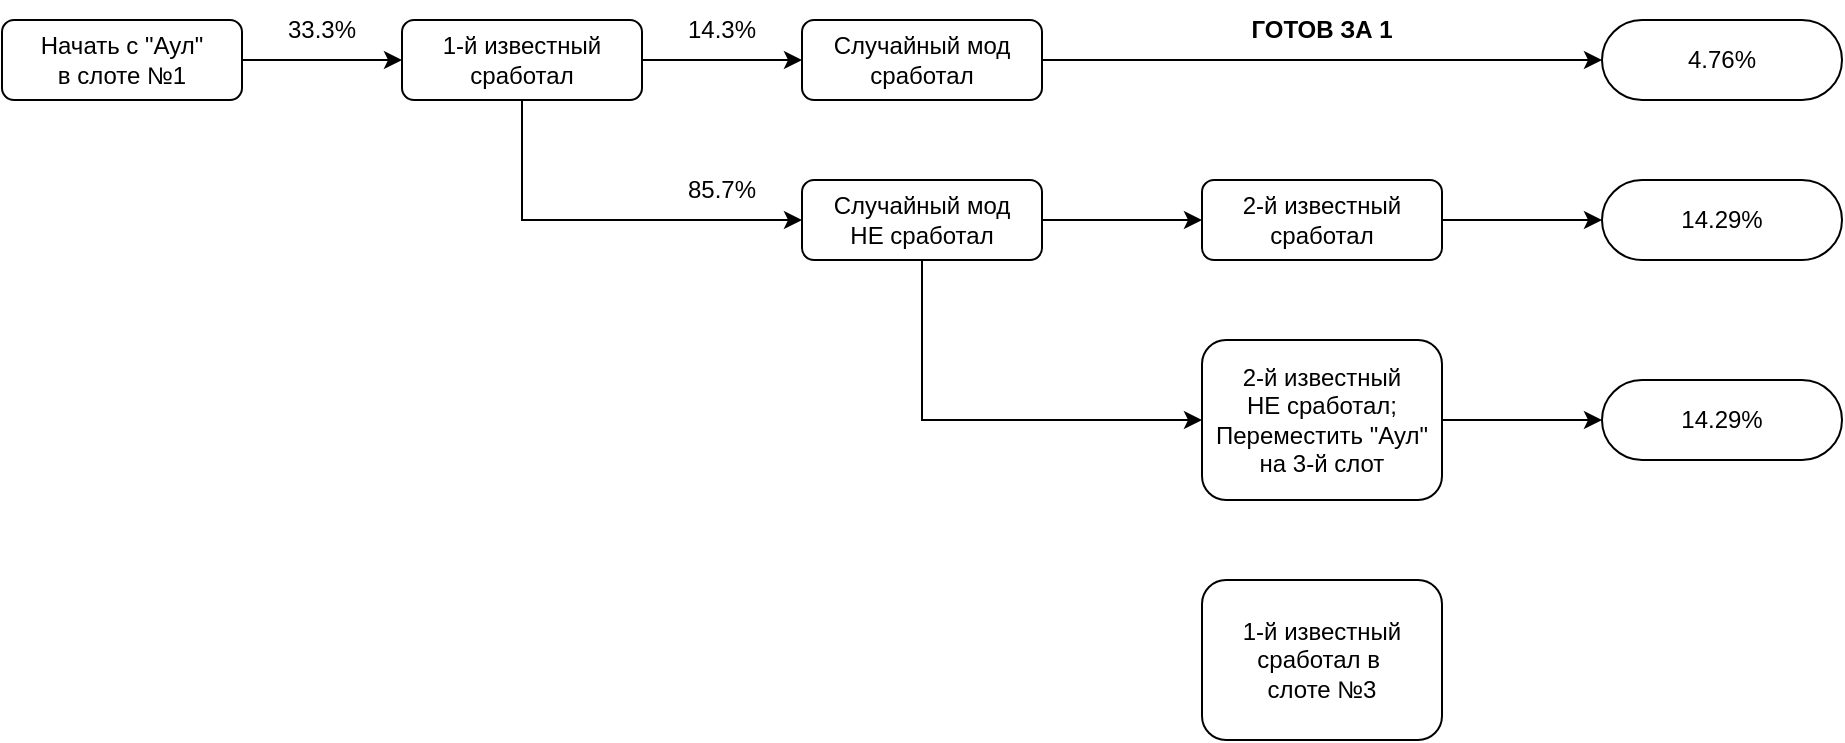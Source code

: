 <mxfile version="26.2.3">
  <diagram name="Страница — 1" id="rTsru66jcaErksvdFoFt">
    <mxGraphModel dx="1428" dy="769" grid="1" gridSize="10" guides="1" tooltips="1" connect="1" arrows="1" fold="1" page="1" pageScale="1" pageWidth="827" pageHeight="1169" math="0" shadow="0">
      <root>
        <mxCell id="0" />
        <mxCell id="1" parent="0" />
        <mxCell id="97fda4tvgliUyuYsYdo3-4" style="edgeStyle=orthogonalEdgeStyle;rounded=0;orthogonalLoop=1;jettySize=auto;html=1;exitX=1;exitY=0.5;exitDx=0;exitDy=0;" parent="1" source="97fda4tvgliUyuYsYdo3-1" target="97fda4tvgliUyuYsYdo3-2" edge="1">
          <mxGeometry relative="1" as="geometry" />
        </mxCell>
        <mxCell id="97fda4tvgliUyuYsYdo3-1" value="&lt;div&gt;Начать с &quot;Аул&quot;&lt;/div&gt;&lt;div&gt;в слоте №1&lt;/div&gt;" style="rounded=1;whiteSpace=wrap;html=1;" parent="1" vertex="1">
          <mxGeometry x="40" y="40" width="120" height="40" as="geometry" />
        </mxCell>
        <mxCell id="97fda4tvgliUyuYsYdo3-6" style="edgeStyle=orthogonalEdgeStyle;rounded=0;orthogonalLoop=1;jettySize=auto;html=1;exitX=1;exitY=0.5;exitDx=0;exitDy=0;entryX=0;entryY=0.5;entryDx=0;entryDy=0;" parent="1" source="97fda4tvgliUyuYsYdo3-2" target="97fda4tvgliUyuYsYdo3-5" edge="1">
          <mxGeometry relative="1" as="geometry" />
        </mxCell>
        <mxCell id="uQOkkvbZhb9CwiOwtQ7e-4" style="edgeStyle=orthogonalEdgeStyle;rounded=0;orthogonalLoop=1;jettySize=auto;html=1;exitX=0.5;exitY=1;exitDx=0;exitDy=0;entryX=0;entryY=0.5;entryDx=0;entryDy=0;" edge="1" parent="1" source="97fda4tvgliUyuYsYdo3-2" target="uQOkkvbZhb9CwiOwtQ7e-2">
          <mxGeometry relative="1" as="geometry" />
        </mxCell>
        <mxCell id="97fda4tvgliUyuYsYdo3-2" value="&lt;div&gt;1-й известный&lt;/div&gt;&lt;div&gt;сработал&lt;/div&gt;" style="rounded=1;whiteSpace=wrap;html=1;" parent="1" vertex="1">
          <mxGeometry x="240" y="40" width="120" height="40" as="geometry" />
        </mxCell>
        <mxCell id="97fda4tvgliUyuYsYdo3-8" style="edgeStyle=orthogonalEdgeStyle;rounded=0;orthogonalLoop=1;jettySize=auto;html=1;exitX=1;exitY=0.5;exitDx=0;exitDy=0;entryX=0;entryY=0.5;entryDx=0;entryDy=0;" parent="1" source="97fda4tvgliUyuYsYdo3-5" target="97fda4tvgliUyuYsYdo3-7" edge="1">
          <mxGeometry relative="1" as="geometry" />
        </mxCell>
        <mxCell id="97fda4tvgliUyuYsYdo3-5" value="&lt;div&gt;Случайный мод&lt;/div&gt;&lt;div&gt;сработал&lt;/div&gt;" style="rounded=1;whiteSpace=wrap;html=1;" parent="1" vertex="1">
          <mxGeometry x="440" y="40" width="120" height="40" as="geometry" />
        </mxCell>
        <mxCell id="97fda4tvgliUyuYsYdo3-7" value="4.76%" style="rounded=1;whiteSpace=wrap;html=1;arcSize=50;" parent="1" vertex="1">
          <mxGeometry x="840" y="40" width="120" height="40" as="geometry" />
        </mxCell>
        <mxCell id="97fda4tvgliUyuYsYdo3-9" value="85.7%" style="text;html=1;align=center;verticalAlign=middle;whiteSpace=wrap;rounded=0;" parent="1" vertex="1">
          <mxGeometry x="360" y="110" width="80" height="30" as="geometry" />
        </mxCell>
        <mxCell id="97fda4tvgliUyuYsYdo3-10" value="33.3%" style="text;html=1;align=center;verticalAlign=middle;whiteSpace=wrap;rounded=0;" parent="1" vertex="1">
          <mxGeometry x="160" y="30" width="80" height="30" as="geometry" />
        </mxCell>
        <mxCell id="uQOkkvbZhb9CwiOwtQ7e-1" value="&lt;b&gt;ГОТОВ ЗА 1&lt;/b&gt;" style="text;html=1;align=center;verticalAlign=middle;whiteSpace=wrap;rounded=0;" vertex="1" parent="1">
          <mxGeometry x="560" y="30" width="280" height="30" as="geometry" />
        </mxCell>
        <mxCell id="uQOkkvbZhb9CwiOwtQ7e-7" style="edgeStyle=orthogonalEdgeStyle;rounded=0;orthogonalLoop=1;jettySize=auto;html=1;exitX=1;exitY=0.5;exitDx=0;exitDy=0;entryX=0;entryY=0.5;entryDx=0;entryDy=0;" edge="1" parent="1" source="uQOkkvbZhb9CwiOwtQ7e-2" target="uQOkkvbZhb9CwiOwtQ7e-6">
          <mxGeometry relative="1" as="geometry" />
        </mxCell>
        <mxCell id="uQOkkvbZhb9CwiOwtQ7e-13" style="edgeStyle=orthogonalEdgeStyle;rounded=0;orthogonalLoop=1;jettySize=auto;html=1;exitX=0.5;exitY=1;exitDx=0;exitDy=0;entryX=0;entryY=0.5;entryDx=0;entryDy=0;" edge="1" parent="1" source="uQOkkvbZhb9CwiOwtQ7e-2" target="uQOkkvbZhb9CwiOwtQ7e-10">
          <mxGeometry relative="1" as="geometry" />
        </mxCell>
        <mxCell id="uQOkkvbZhb9CwiOwtQ7e-2" value="&lt;div&gt;Случайный мод&lt;/div&gt;&lt;div&gt;НЕ сработал&lt;/div&gt;" style="rounded=1;whiteSpace=wrap;html=1;" vertex="1" parent="1">
          <mxGeometry x="440" y="120" width="120" height="40" as="geometry" />
        </mxCell>
        <mxCell id="uQOkkvbZhb9CwiOwtQ7e-5" value="14.3%" style="text;html=1;align=center;verticalAlign=middle;whiteSpace=wrap;rounded=0;" vertex="1" parent="1">
          <mxGeometry x="360" y="30" width="80" height="30" as="geometry" />
        </mxCell>
        <mxCell id="uQOkkvbZhb9CwiOwtQ7e-9" style="edgeStyle=orthogonalEdgeStyle;rounded=0;orthogonalLoop=1;jettySize=auto;html=1;exitX=1;exitY=0.5;exitDx=0;exitDy=0;entryX=0;entryY=0.5;entryDx=0;entryDy=0;" edge="1" parent="1" source="uQOkkvbZhb9CwiOwtQ7e-6" target="uQOkkvbZhb9CwiOwtQ7e-8">
          <mxGeometry relative="1" as="geometry" />
        </mxCell>
        <mxCell id="uQOkkvbZhb9CwiOwtQ7e-6" value="&lt;div&gt;2-й известный&lt;/div&gt;&lt;div&gt;сработал&lt;/div&gt;" style="rounded=1;whiteSpace=wrap;html=1;" vertex="1" parent="1">
          <mxGeometry x="640" y="120" width="120" height="40" as="geometry" />
        </mxCell>
        <mxCell id="uQOkkvbZhb9CwiOwtQ7e-8" value="14.29%" style="rounded=1;whiteSpace=wrap;html=1;arcSize=50;" vertex="1" parent="1">
          <mxGeometry x="840" y="120" width="120" height="40" as="geometry" />
        </mxCell>
        <mxCell id="uQOkkvbZhb9CwiOwtQ7e-12" style="edgeStyle=orthogonalEdgeStyle;rounded=0;orthogonalLoop=1;jettySize=auto;html=1;exitX=1;exitY=0.5;exitDx=0;exitDy=0;entryX=0;entryY=0.5;entryDx=0;entryDy=0;" edge="1" parent="1" source="uQOkkvbZhb9CwiOwtQ7e-10" target="uQOkkvbZhb9CwiOwtQ7e-11">
          <mxGeometry relative="1" as="geometry" />
        </mxCell>
        <mxCell id="uQOkkvbZhb9CwiOwtQ7e-10" value="&lt;div&gt;2-й известный&lt;/div&gt;&lt;div&gt;НЕ сработал;&lt;/div&gt;&lt;div&gt;Переместить &quot;Аул&quot;&lt;/div&gt;&lt;div&gt;на 3-й слот&lt;/div&gt;" style="rounded=1;whiteSpace=wrap;html=1;" vertex="1" parent="1">
          <mxGeometry x="640" y="200" width="120" height="80" as="geometry" />
        </mxCell>
        <mxCell id="uQOkkvbZhb9CwiOwtQ7e-11" value="14.29%" style="rounded=1;whiteSpace=wrap;html=1;arcSize=50;" vertex="1" parent="1">
          <mxGeometry x="840" y="220" width="120" height="40" as="geometry" />
        </mxCell>
        <mxCell id="uQOkkvbZhb9CwiOwtQ7e-14" value="&lt;div&gt;1-й известный сработал в&amp;nbsp;&lt;/div&gt;&lt;div&gt;слоте №3&lt;/div&gt;" style="rounded=1;whiteSpace=wrap;html=1;" vertex="1" parent="1">
          <mxGeometry x="640" y="320" width="120" height="80" as="geometry" />
        </mxCell>
      </root>
    </mxGraphModel>
  </diagram>
</mxfile>
